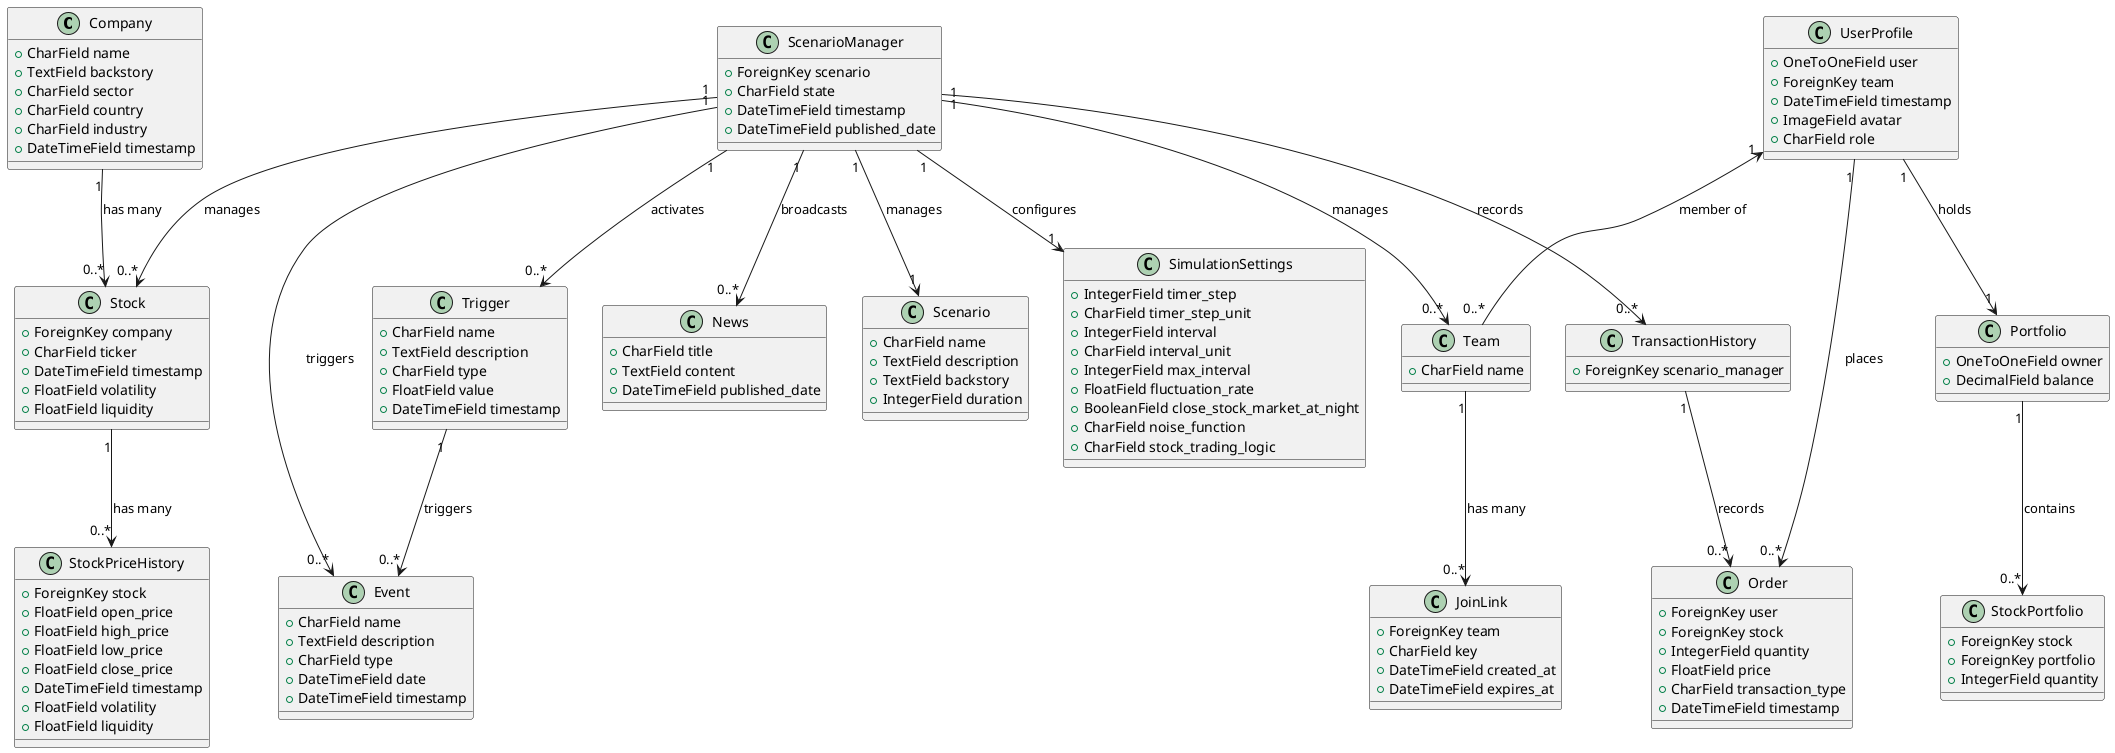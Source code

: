@startuml
class Company {
    +CharField name
    +TextField backstory
    +CharField sector
    +CharField country
    +CharField industry
    +DateTimeField timestamp
}

class Event {
    +CharField name
    +TextField description
    +CharField type
    +DateTimeField date
    +DateTimeField timestamp
}

class News {
    +CharField title
    +TextField content
    +DateTimeField published_date
}

class Portfolio {
    +OneToOneField owner
    +DecimalField balance
}

class StockPortfolio {
    +ForeignKey stock
    +ForeignKey portfolio
    +IntegerField quantity
}

class Scenario {
    +CharField name
    +TextField description
    +TextField backstory
    +IntegerField duration
}

class ScenarioManager {
    +ForeignKey scenario
    +CharField state
    +DateTimeField timestamp
    +DateTimeField published_date
}

class SimulationSettings {
    +IntegerField timer_step
    +CharField timer_step_unit
    +IntegerField interval
    +CharField interval_unit
    +IntegerField max_interval
    +FloatField fluctuation_rate
    +BooleanField close_stock_market_at_night
    +CharField noise_function
    +CharField stock_trading_logic
}

class Stock {
    +ForeignKey company
    +CharField ticker
    +DateTimeField timestamp
    +FloatField volatility
    +FloatField liquidity
}

class StockPriceHistory {
    +ForeignKey stock
    +FloatField open_price
    +FloatField high_price
    +FloatField low_price
    +FloatField close_price
    +DateTimeField timestamp
    +FloatField volatility
    +FloatField liquidity
}

class Team {
    +CharField name
}

class JoinLink {
    +ForeignKey team
    +CharField key
    +DateTimeField created_at
    +DateTimeField expires_at
}

class TransactionHistory {
    +ForeignKey scenario_manager
}

class Order {
    +ForeignKey user
    +ForeignKey stock
    +IntegerField quantity
    +FloatField price
    +CharField transaction_type
    +DateTimeField timestamp
}

class Trigger {
    +CharField name
    +TextField description
    +CharField type
    +FloatField value
    +DateTimeField timestamp
}

class UserProfile {
    +OneToOneField user
    +ForeignKey team
    +DateTimeField timestamp
    +ImageField avatar
    +CharField role
}

' Relationships
Company "1" --> "0..*" Stock : "has many"
Stock "1" --> "0..*" StockPriceHistory : "has many"
ScenarioManager "1" --> "1" Scenario : "manages"
ScenarioManager "1" --> "1" SimulationSettings : "configures"
ScenarioManager "1" --> "0..*" Stock : "manages"
ScenarioManager "1" --> "0..*" Team : "manages"
ScenarioManager "1" --> "0..*" Event : "triggers"
ScenarioManager "1" --> "0..*" Trigger : "activates"
ScenarioManager "1" --> "0..*" News : "broadcasts"
Team "1" --> "0..*" JoinLink : "has many"
Portfolio "1" --> "0..*" StockPortfolio : "contains"
UserProfile "1" --> "0..*" Order : "places"
TransactionHistory "1" --> "0..*" Order : "records"
Trigger "1" --> "0..*" Event : "triggers"
UserProfile "1" --> "1" Portfolio : "holds"
UserProfile "1" <-- "0..*" Team : "member of"
ScenarioManager "1" --> "0..*" TransactionHistory : "records"
@enduml